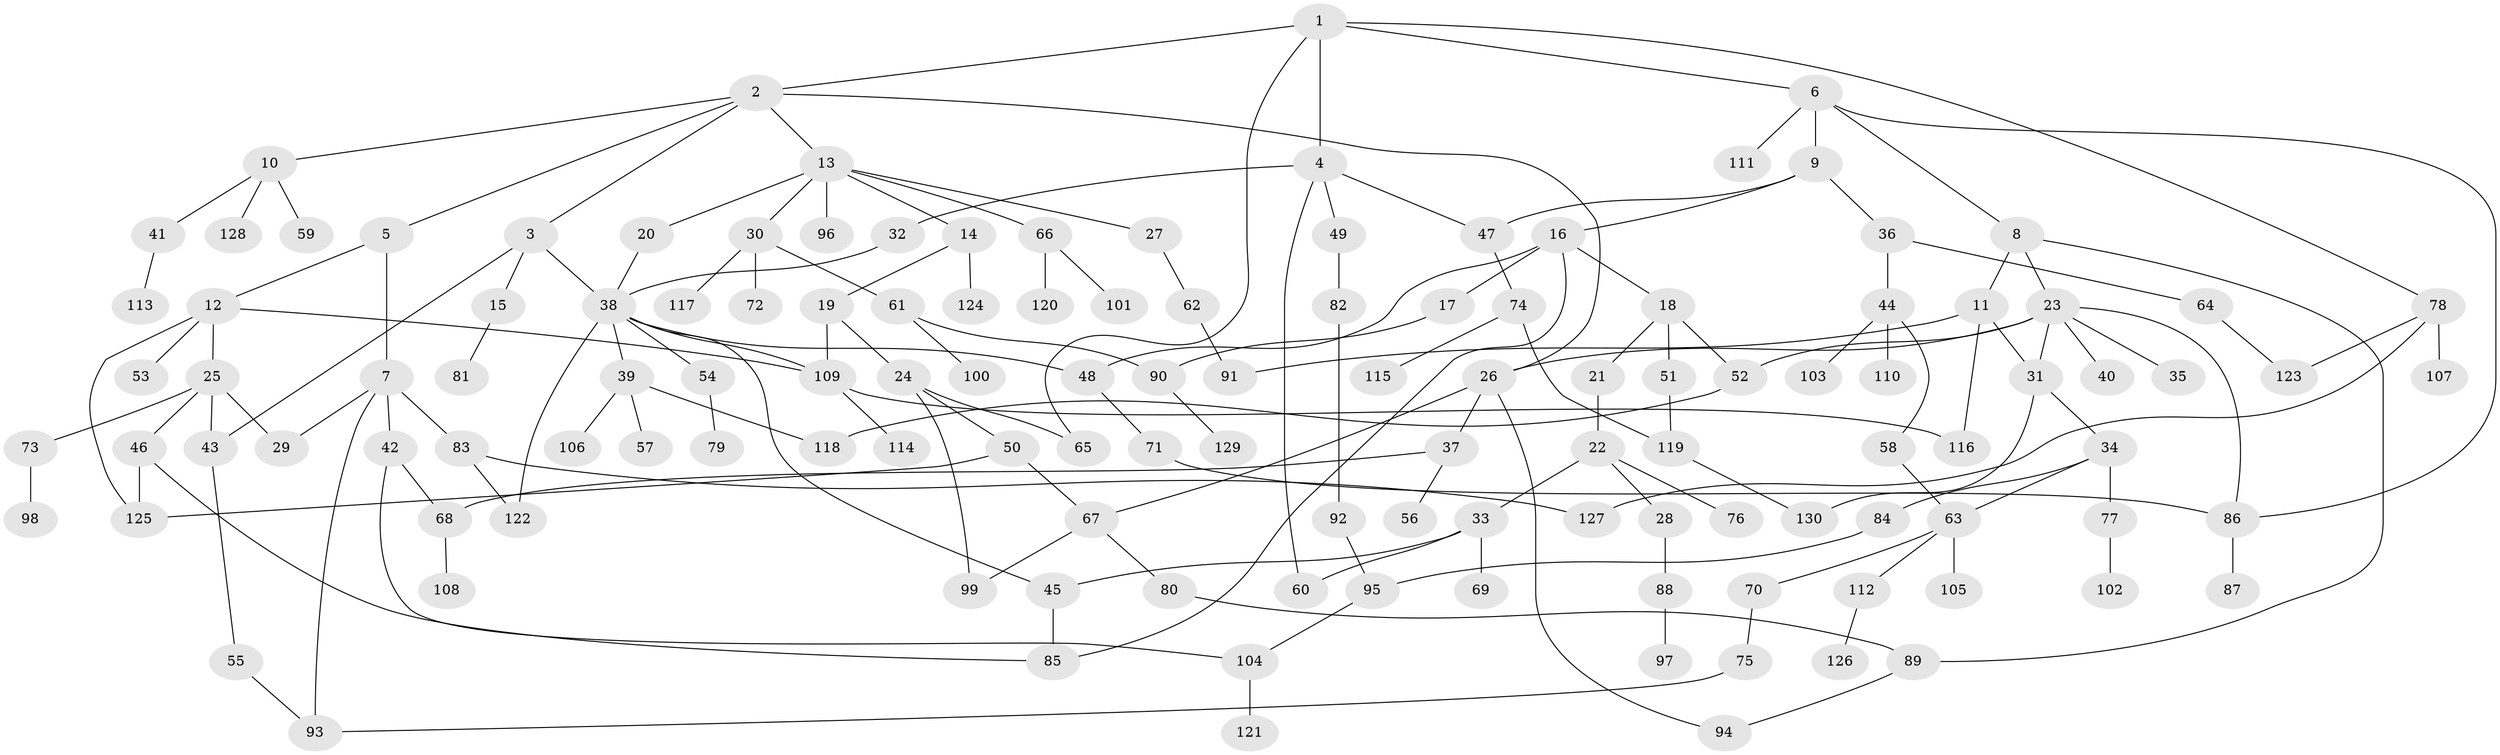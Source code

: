 // coarse degree distribution, {4: 0.11538461538461539, 2: 0.2948717948717949, 1: 0.38461538461538464, 7: 0.02564102564102564, 5: 0.02564102564102564, 3: 0.08974358974358974, 10: 0.01282051282051282, 9: 0.038461538461538464, 14: 0.01282051282051282}
// Generated by graph-tools (version 1.1) at 2025/46/03/04/25 21:46:13]
// undirected, 130 vertices, 168 edges
graph export_dot {
graph [start="1"]
  node [color=gray90,style=filled];
  1;
  2;
  3;
  4;
  5;
  6;
  7;
  8;
  9;
  10;
  11;
  12;
  13;
  14;
  15;
  16;
  17;
  18;
  19;
  20;
  21;
  22;
  23;
  24;
  25;
  26;
  27;
  28;
  29;
  30;
  31;
  32;
  33;
  34;
  35;
  36;
  37;
  38;
  39;
  40;
  41;
  42;
  43;
  44;
  45;
  46;
  47;
  48;
  49;
  50;
  51;
  52;
  53;
  54;
  55;
  56;
  57;
  58;
  59;
  60;
  61;
  62;
  63;
  64;
  65;
  66;
  67;
  68;
  69;
  70;
  71;
  72;
  73;
  74;
  75;
  76;
  77;
  78;
  79;
  80;
  81;
  82;
  83;
  84;
  85;
  86;
  87;
  88;
  89;
  90;
  91;
  92;
  93;
  94;
  95;
  96;
  97;
  98;
  99;
  100;
  101;
  102;
  103;
  104;
  105;
  106;
  107;
  108;
  109;
  110;
  111;
  112;
  113;
  114;
  115;
  116;
  117;
  118;
  119;
  120;
  121;
  122;
  123;
  124;
  125;
  126;
  127;
  128;
  129;
  130;
  1 -- 2;
  1 -- 4;
  1 -- 6;
  1 -- 65;
  1 -- 78;
  2 -- 3;
  2 -- 5;
  2 -- 10;
  2 -- 13;
  2 -- 26;
  3 -- 15;
  3 -- 38;
  3 -- 43;
  4 -- 32;
  4 -- 49;
  4 -- 60;
  4 -- 47;
  5 -- 7;
  5 -- 12;
  6 -- 8;
  6 -- 9;
  6 -- 111;
  6 -- 86;
  7 -- 42;
  7 -- 83;
  7 -- 29;
  7 -- 93;
  8 -- 11;
  8 -- 23;
  8 -- 89;
  9 -- 16;
  9 -- 36;
  9 -- 47;
  10 -- 41;
  10 -- 59;
  10 -- 128;
  11 -- 31;
  11 -- 116;
  11 -- 91;
  12 -- 25;
  12 -- 53;
  12 -- 109;
  12 -- 125;
  13 -- 14;
  13 -- 20;
  13 -- 27;
  13 -- 30;
  13 -- 66;
  13 -- 96;
  14 -- 19;
  14 -- 124;
  15 -- 81;
  16 -- 17;
  16 -- 18;
  16 -- 85;
  16 -- 48;
  17 -- 90;
  18 -- 21;
  18 -- 51;
  18 -- 52;
  19 -- 24;
  19 -- 109;
  20 -- 38;
  21 -- 22;
  22 -- 28;
  22 -- 33;
  22 -- 76;
  23 -- 35;
  23 -- 40;
  23 -- 52;
  23 -- 86;
  23 -- 31;
  23 -- 26;
  24 -- 50;
  24 -- 99;
  24 -- 65;
  25 -- 29;
  25 -- 46;
  25 -- 73;
  25 -- 43;
  26 -- 37;
  26 -- 67;
  26 -- 94;
  27 -- 62;
  28 -- 88;
  30 -- 61;
  30 -- 72;
  30 -- 117;
  31 -- 34;
  31 -- 130;
  32 -- 38;
  33 -- 69;
  33 -- 60;
  33 -- 45;
  34 -- 77;
  34 -- 84;
  34 -- 63;
  36 -- 44;
  36 -- 64;
  37 -- 56;
  37 -- 68;
  38 -- 39;
  38 -- 45;
  38 -- 48;
  38 -- 54;
  38 -- 122;
  38 -- 109;
  39 -- 57;
  39 -- 106;
  39 -- 118;
  41 -- 113;
  42 -- 68;
  42 -- 104;
  43 -- 55;
  44 -- 58;
  44 -- 103;
  44 -- 110;
  45 -- 85;
  46 -- 85;
  46 -- 125;
  47 -- 74;
  48 -- 71;
  49 -- 82;
  50 -- 125;
  50 -- 67;
  51 -- 119;
  52 -- 118;
  54 -- 79;
  55 -- 93;
  58 -- 63;
  61 -- 90;
  61 -- 100;
  62 -- 91;
  63 -- 70;
  63 -- 105;
  63 -- 112;
  64 -- 123;
  66 -- 101;
  66 -- 120;
  67 -- 80;
  67 -- 99;
  68 -- 108;
  70 -- 75;
  71 -- 86;
  73 -- 98;
  74 -- 115;
  74 -- 119;
  75 -- 93;
  77 -- 102;
  78 -- 107;
  78 -- 127;
  78 -- 123;
  80 -- 89;
  82 -- 92;
  83 -- 122;
  83 -- 127;
  84 -- 95;
  86 -- 87;
  88 -- 97;
  89 -- 94;
  90 -- 129;
  92 -- 95;
  95 -- 104;
  104 -- 121;
  109 -- 114;
  109 -- 116;
  112 -- 126;
  119 -- 130;
}
